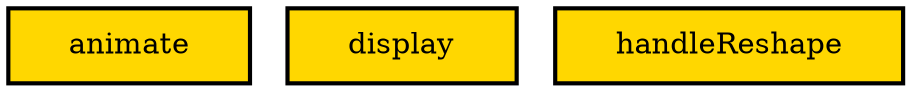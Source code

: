 digraph "Diagram of: Display" {
    node [margin="0.4,0.1"
         ,style=filled];
    1 [label=animate
      ,shape=box
      ,fillcolor=gold
      ,style="filled,bold"];
    2 [label=display
      ,shape=box
      ,fillcolor=gold
      ,style="filled,bold"];
    3 [label=handleReshape
      ,shape=box
      ,fillcolor=gold
      ,style="filled,bold"];
}
